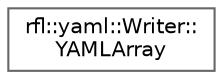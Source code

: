 digraph "类继承关系图"
{
 // LATEX_PDF_SIZE
  bgcolor="transparent";
  edge [fontname=Helvetica,fontsize=10,labelfontname=Helvetica,labelfontsize=10];
  node [fontname=Helvetica,fontsize=10,shape=box,height=0.2,width=0.4];
  rankdir="LR";
  Node0 [id="Node000000",label="rfl::yaml::Writer::\lYAMLArray",height=0.2,width=0.4,color="grey40", fillcolor="white", style="filled",URL="$structrfl_1_1yaml_1_1_writer_1_1_y_a_m_l_array.html",tooltip=" "];
}
